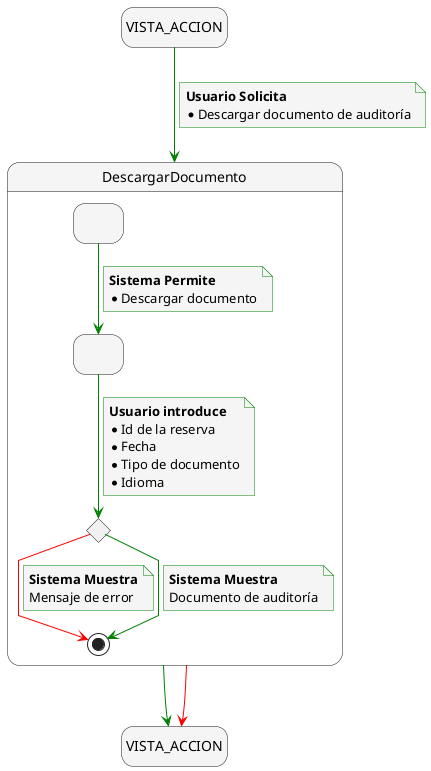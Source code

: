 @startuml descargar_documento_auditoria
skinparam {
    NoteBackgroundColor #whiteSmoke
    ArrowColor #green
    NoteBorderColor #green
    linetype polyline
}

skinparam state {
  BackgroundColor #whiteSmoke
}

hide empty description

state startState as "VISTA_ACCION"
state endState as "VISTA_ACCION"

startState --> DescargarDocumento
note on link
    <b>Usuario Solicita</b>
    * Descargar documento de auditoría
end note

DescargarDocumento --> endState
DescargarDocumento  -[#red]-> endState

state DescargarDocumento {
    state solicitudFiltros as " "
    state envioFiltros as " "
    state revisionFiltrosEnviados <<choice>>

    solicitudFiltros --> envioFiltros
    note on link
        <b>Sistema Permite</b>
        * Descargar documento
    end note

    envioFiltros --> revisionFiltrosEnviados
    note on link
        <b>Usuario introduce</b>
        * Id de la reserva
        * Fecha
        * Tipo de documento
        * Idioma
    end note

    revisionFiltrosEnviados -[#red]-> [*]

    note on link
        <b>Sistema Muestra</b>
        Mensaje de error
    end note

    revisionFiltrosEnviados --> [*]
    note on link
        <b>Sistema Muestra</b>
        Documento de auditoría
    end note
}

@enduml